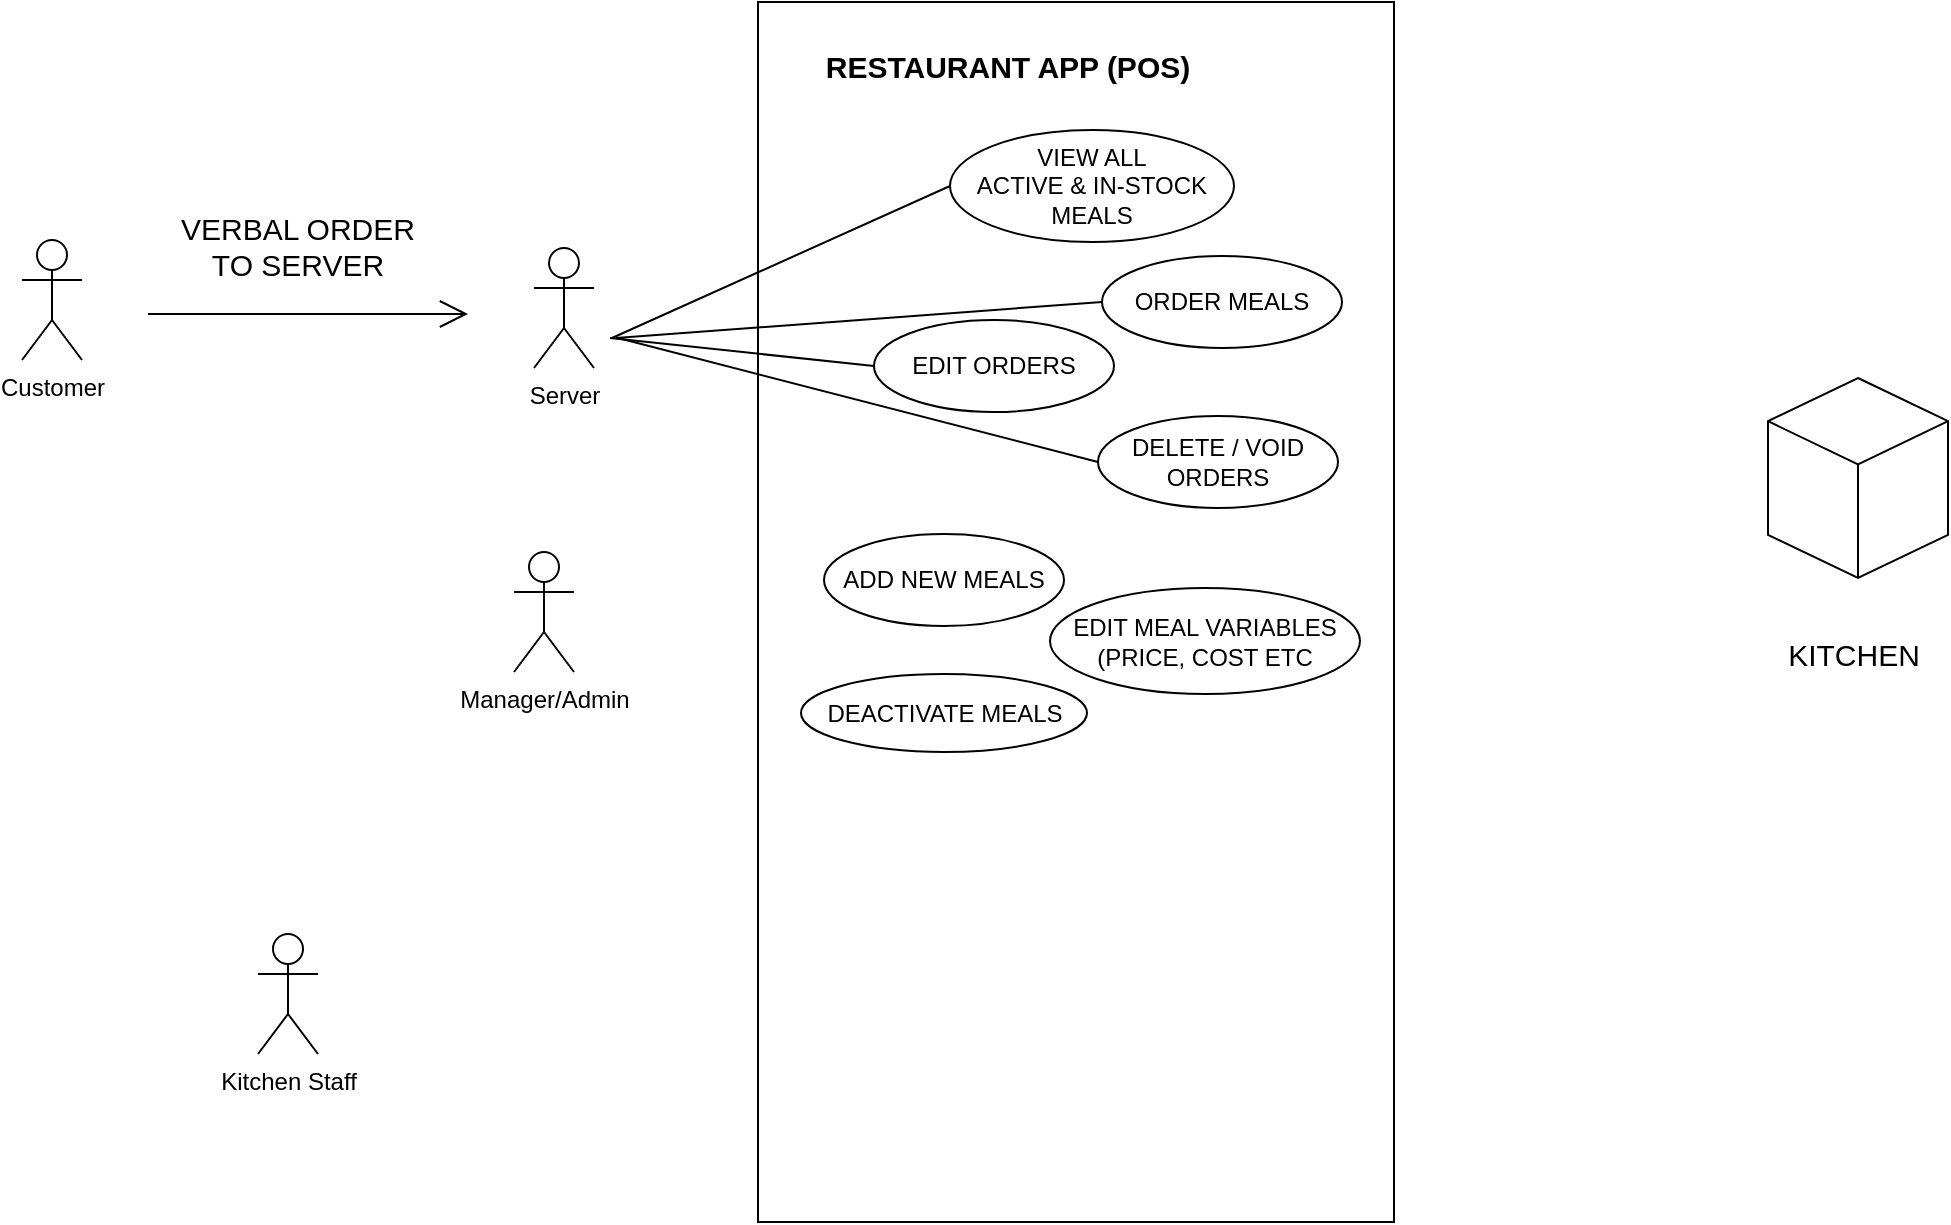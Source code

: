 <mxfile version="13.9.6" type="github">
  <diagram id="jMXvhR3mQ0N-Q9TLe7rR" name="Page-1">
    <mxGraphModel dx="1637" dy="763" grid="0" gridSize="10" guides="1" tooltips="1" connect="1" arrows="1" fold="1" page="0" pageScale="1" pageWidth="827" pageHeight="1169" math="0" shadow="0">
      <root>
        <mxCell id="0" />
        <mxCell id="1" parent="0" />
        <mxCell id="jPe0aafQRGD7vMAdwXYg-1" value="Server" style="shape=umlActor;verticalLabelPosition=bottom;verticalAlign=top;html=1;outlineConnect=0;" vertex="1" parent="1">
          <mxGeometry x="238" y="197" width="30" height="60" as="geometry" />
        </mxCell>
        <mxCell id="jPe0aafQRGD7vMAdwXYg-2" value="Customer" style="shape=umlActor;verticalLabelPosition=bottom;verticalAlign=top;html=1;outlineConnect=0;" vertex="1" parent="1">
          <mxGeometry x="-18" y="193" width="30" height="60" as="geometry" />
        </mxCell>
        <mxCell id="jPe0aafQRGD7vMAdwXYg-6" value="Manager/Admin" style="shape=umlActor;verticalLabelPosition=bottom;verticalAlign=top;html=1;outlineConnect=0;" vertex="1" parent="1">
          <mxGeometry x="228" y="349" width="30" height="60" as="geometry" />
        </mxCell>
        <mxCell id="jPe0aafQRGD7vMAdwXYg-7" value="Kitchen Staff" style="shape=umlActor;verticalLabelPosition=bottom;verticalAlign=top;html=1;outlineConnect=0;" vertex="1" parent="1">
          <mxGeometry x="100" y="540" width="30" height="60" as="geometry" />
        </mxCell>
        <mxCell id="jPe0aafQRGD7vMAdwXYg-8" value="" style="html=1;whiteSpace=wrap;shape=isoCube2;backgroundOutline=1;isoAngle=15;" vertex="1" parent="1">
          <mxGeometry x="855" y="262" width="90" height="100" as="geometry" />
        </mxCell>
        <mxCell id="jPe0aafQRGD7vMAdwXYg-9" value="&lt;font style=&quot;font-size: 15px&quot;&gt;KITCHEN&lt;/font&gt;" style="text;html=1;strokeColor=none;fillColor=none;align=center;verticalAlign=middle;whiteSpace=wrap;rounded=0;" vertex="1" parent="1">
          <mxGeometry x="878" y="390" width="40" height="20" as="geometry" />
        </mxCell>
        <mxCell id="jPe0aafQRGD7vMAdwXYg-13" value="" style="rounded=0;whiteSpace=wrap;html=1;" vertex="1" parent="1">
          <mxGeometry x="350" y="74" width="318" height="610" as="geometry" />
        </mxCell>
        <mxCell id="jPe0aafQRGD7vMAdwXYg-14" value="&lt;b&gt;&lt;font style=&quot;font-size: 15px&quot;&gt;RESTAURANT APP (POS)&lt;/font&gt;&lt;/b&gt;" style="text;html=1;strokeColor=none;fillColor=none;align=center;verticalAlign=middle;whiteSpace=wrap;rounded=0;" vertex="1" parent="1">
          <mxGeometry x="378" y="96" width="194" height="20" as="geometry" />
        </mxCell>
        <mxCell id="jPe0aafQRGD7vMAdwXYg-15" value="VIEW ALL &lt;br&gt;ACTIVE &amp;amp; IN-STOCK MEALS" style="ellipse;whiteSpace=wrap;html=1;" vertex="1" parent="1">
          <mxGeometry x="446" y="138" width="142" height="56" as="geometry" />
        </mxCell>
        <mxCell id="jPe0aafQRGD7vMAdwXYg-16" value="ORDER MEALS" style="ellipse;whiteSpace=wrap;html=1;" vertex="1" parent="1">
          <mxGeometry x="522" y="201" width="120" height="46" as="geometry" />
        </mxCell>
        <mxCell id="jPe0aafQRGD7vMAdwXYg-19" value="&lt;font style=&quot;font-size: 15px&quot;&gt;VERBAL ORDER TO SERVER&lt;/font&gt;" style="text;html=1;strokeColor=none;fillColor=none;align=center;verticalAlign=middle;whiteSpace=wrap;rounded=0;" vertex="1" parent="1">
          <mxGeometry x="52" y="186" width="136" height="20" as="geometry" />
        </mxCell>
        <mxCell id="jPe0aafQRGD7vMAdwXYg-20" value="" style="endArrow=open;endFill=1;endSize=12;html=1;" edge="1" parent="1">
          <mxGeometry width="160" relative="1" as="geometry">
            <mxPoint x="45" y="230" as="sourcePoint" />
            <mxPoint x="205" y="230" as="targetPoint" />
          </mxGeometry>
        </mxCell>
        <mxCell id="jPe0aafQRGD7vMAdwXYg-24" value="" style="endArrow=none;html=1;entryX=0;entryY=0.5;entryDx=0;entryDy=0;" edge="1" parent="1" target="jPe0aafQRGD7vMAdwXYg-15">
          <mxGeometry width="50" height="50" relative="1" as="geometry">
            <mxPoint x="277" y="242" as="sourcePoint" />
            <mxPoint x="300" y="252" as="targetPoint" />
          </mxGeometry>
        </mxCell>
        <mxCell id="jPe0aafQRGD7vMAdwXYg-25" value="" style="endArrow=none;html=1;entryX=0;entryY=0.5;entryDx=0;entryDy=0;" edge="1" parent="1" target="jPe0aafQRGD7vMAdwXYg-16">
          <mxGeometry width="50" height="50" relative="1" as="geometry">
            <mxPoint x="279" y="242" as="sourcePoint" />
            <mxPoint x="456" y="176" as="targetPoint" />
          </mxGeometry>
        </mxCell>
        <mxCell id="jPe0aafQRGD7vMAdwXYg-26" value="EDIT ORDERS" style="ellipse;whiteSpace=wrap;html=1;" vertex="1" parent="1">
          <mxGeometry x="408" y="233" width="120" height="46" as="geometry" />
        </mxCell>
        <mxCell id="jPe0aafQRGD7vMAdwXYg-27" value="" style="endArrow=none;html=1;entryX=0;entryY=0.5;entryDx=0;entryDy=0;" edge="1" parent="1" target="jPe0aafQRGD7vMAdwXYg-26">
          <mxGeometry width="50" height="50" relative="1" as="geometry">
            <mxPoint x="276" y="242" as="sourcePoint" />
            <mxPoint x="532" y="234" as="targetPoint" />
          </mxGeometry>
        </mxCell>
        <mxCell id="jPe0aafQRGD7vMAdwXYg-28" value="DELETE / VOID ORDERS" style="ellipse;whiteSpace=wrap;html=1;" vertex="1" parent="1">
          <mxGeometry x="520" y="281" width="120" height="46" as="geometry" />
        </mxCell>
        <mxCell id="jPe0aafQRGD7vMAdwXYg-29" value="" style="endArrow=none;html=1;entryX=0;entryY=0.5;entryDx=0;entryDy=0;" edge="1" parent="1" target="jPe0aafQRGD7vMAdwXYg-28">
          <mxGeometry width="50" height="50" relative="1" as="geometry">
            <mxPoint x="280" y="242" as="sourcePoint" />
            <mxPoint x="418" y="266" as="targetPoint" />
          </mxGeometry>
        </mxCell>
        <mxCell id="jPe0aafQRGD7vMAdwXYg-30" value="ADD NEW MEALS" style="ellipse;whiteSpace=wrap;html=1;" vertex="1" parent="1">
          <mxGeometry x="383" y="340" width="120" height="46" as="geometry" />
        </mxCell>
        <mxCell id="jPe0aafQRGD7vMAdwXYg-31" value="DEACTIVATE MEALS" style="ellipse;whiteSpace=wrap;html=1;" vertex="1" parent="1">
          <mxGeometry x="371.5" y="410" width="143" height="39" as="geometry" />
        </mxCell>
        <mxCell id="jPe0aafQRGD7vMAdwXYg-32" value="EDIT MEAL VARIABLES (PRICE, COST ETC" style="ellipse;whiteSpace=wrap;html=1;" vertex="1" parent="1">
          <mxGeometry x="496" y="367" width="155" height="53" as="geometry" />
        </mxCell>
      </root>
    </mxGraphModel>
  </diagram>
</mxfile>
